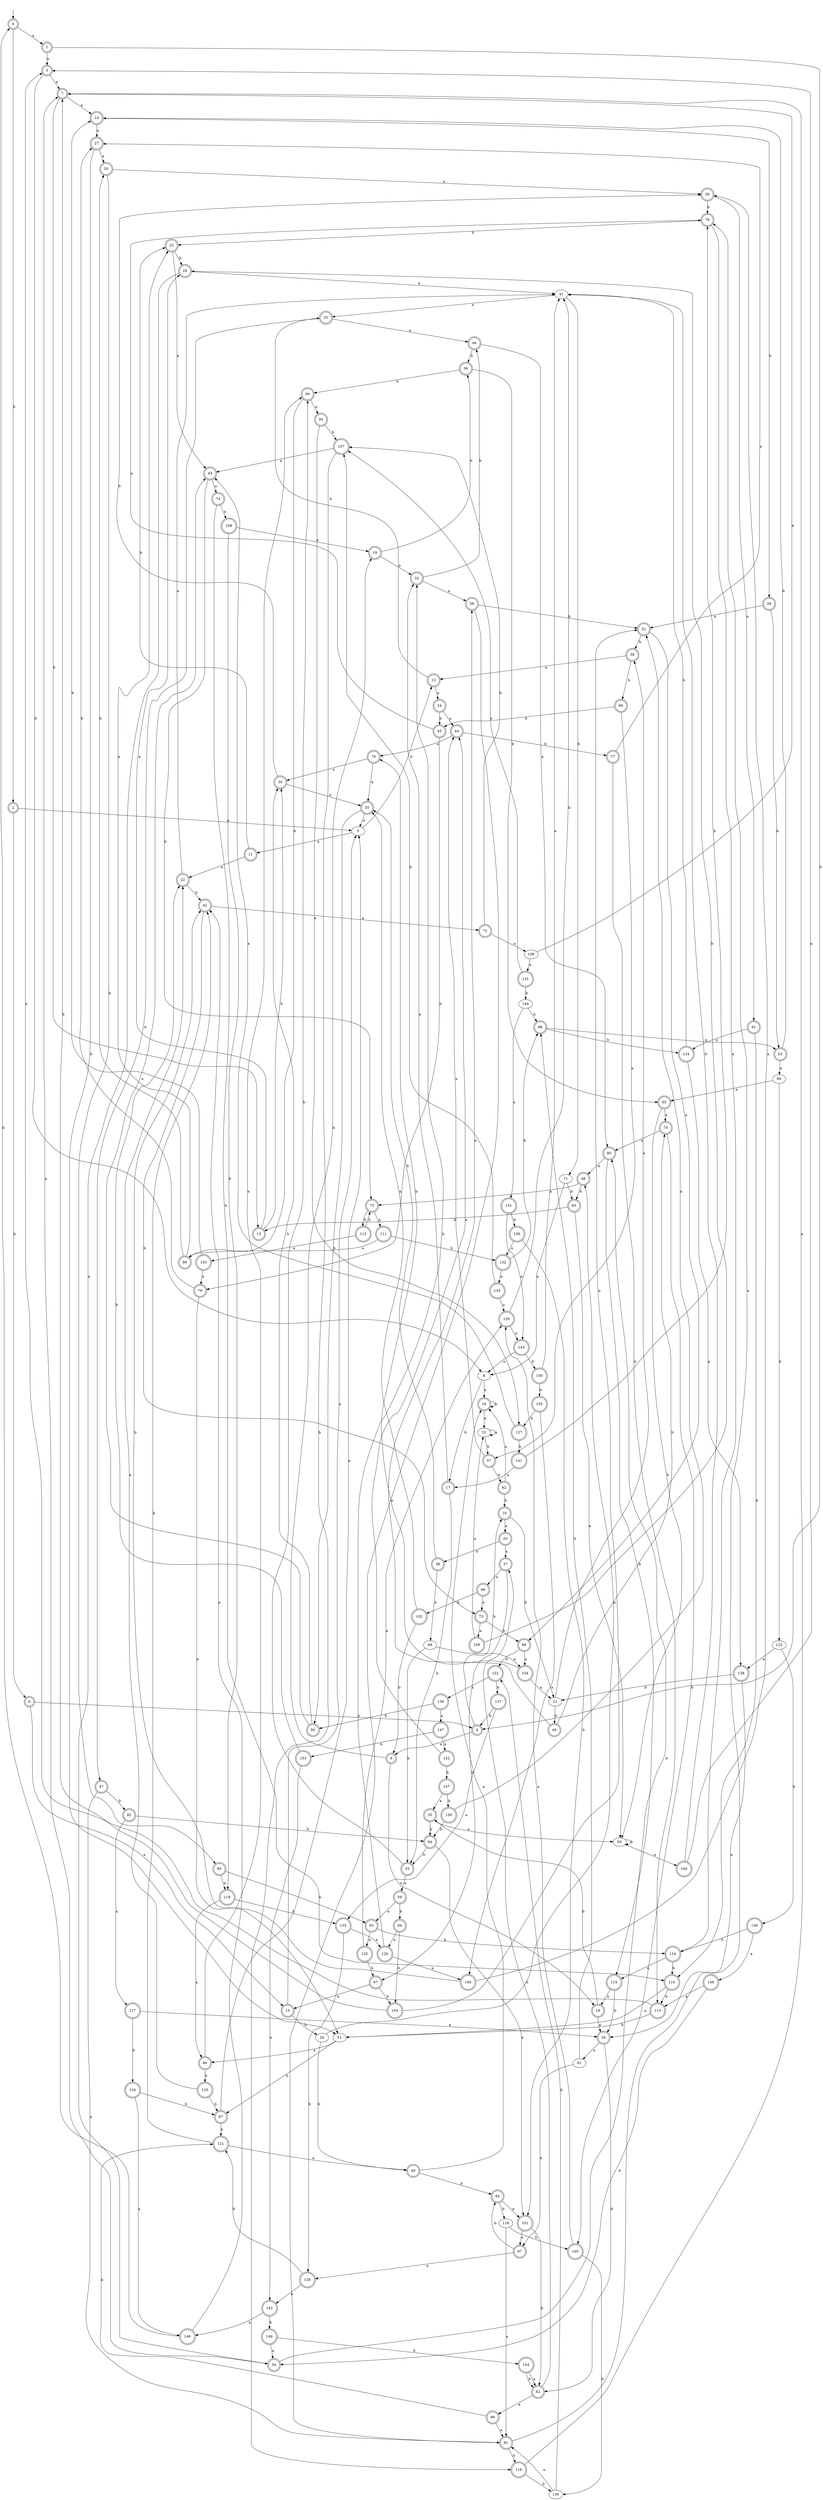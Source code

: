 digraph RandomDFA {
  __start0 [label="", shape=none];
  __start0 -> 0 [label=""];
  0 [shape=circle] [shape=doublecircle]
  0 -> 1 [label="a"]
  0 -> 2 [label="b"]
  1 [shape=doublecircle]
  1 -> 3 [label="a"]
  1 -> 4 [label="b"]
  2 [shape=doublecircle]
  2 -> 5 [label="a"]
  2 -> 6 [label="b"]
  3 [shape=doublecircle]
  3 -> 7 [label="a"]
  3 -> 8 [label="b"]
  4 [shape=doublecircle]
  4 -> 9 [label="a"]
  4 -> 10 [label="b"]
  5
  5 -> 11 [label="a"]
  5 -> 12 [label="b"]
  6 [shape=doublecircle]
  6 -> 13 [label="a"]
  6 -> 4 [label="b"]
  7 [shape=doublecircle]
  7 -> 14 [label="a"]
  7 -> 15 [label="b"]
  8
  8 -> 16 [label="a"]
  8 -> 17 [label="b"]
  9 [shape=doublecircle]
  9 -> 18 [label="a"]
  9 -> 19 [label="b"]
  10 [shape=doublecircle]
  10 -> 20 [label="a"]
  10 -> 21 [label="b"]
  11 [shape=doublecircle]
  11 -> 22 [label="a"]
  11 -> 23 [label="b"]
  12 [shape=doublecircle]
  12 -> 24 [label="a"]
  12 -> 25 [label="b"]
  13 [shape=doublecircle]
  13 -> 5 [label="a"]
  13 -> 26 [label="b"]
  14 [shape=doublecircle]
  14 -> 27 [label="a"]
  14 -> 28 [label="b"]
  15 [shape=doublecircle]
  15 -> 29 [label="a"]
  15 -> 30 [label="b"]
  16 [shape=doublecircle]
  16 -> 31 [label="a"]
  16 -> 16 [label="b"]
  17 [shape=doublecircle]
  17 -> 32 [label="a"]
  17 -> 33 [label="b"]
  18 [shape=doublecircle]
  18 -> 34 [label="a"]
  18 -> 35 [label="b"]
  19 [shape=doublecircle]
  19 -> 32 [label="a"]
  19 -> 36 [label="b"]
  20 [shape=doublecircle]
  20 -> 37 [label="a"]
  20 -> 38 [label="b"]
  21
  21 -> 39 [label="a"]
  21 -> 40 [label="b"]
  22 [shape=doublecircle]
  22 -> 41 [label="a"]
  22 -> 42 [label="b"]
  23 [shape=doublecircle]
  23 -> 43 [label="a"]
  23 -> 29 [label="b"]
  24 [shape=doublecircle]
  24 -> 44 [label="a"]
  24 -> 45 [label="b"]
  25 [shape=doublecircle]
  25 -> 46 [label="a"]
  25 -> 47 [label="b"]
  26
  26 -> 48 [label="a"]
  26 -> 49 [label="b"]
  27 [shape=doublecircle]
  27 -> 50 [label="a"]
  27 -> 51 [label="b"]
  28 [shape=doublecircle]
  28 -> 52 [label="a"]
  28 -> 53 [label="b"]
  29 [shape=doublecircle]
  29 -> 54 [label="a"]
  29 -> 41 [label="b"]
  30 [shape=doublecircle]
  30 -> 55 [label="a"]
  30 -> 56 [label="b"]
  31
  31 -> 31 [label="a"]
  31 -> 57 [label="b"]
  32 [shape=doublecircle]
  32 -> 58 [label="a"]
  32 -> 46 [label="b"]
  33 [shape=doublecircle]
  33 -> 59 [label="a"]
  33 -> 60 [label="b"]
  34 [shape=doublecircle]
  34 -> 61 [label="a"]
  34 -> 62 [label="b"]
  35 [shape=doublecircle]
  35 -> 63 [label="a"]
  35 -> 64 [label="b"]
  36 [shape=doublecircle]
  36 -> 60 [label="a"]
  36 -> 65 [label="b"]
  37 [shape=doublecircle]
  37 -> 66 [label="a"]
  37 -> 67 [label="b"]
  38 [shape=doublecircle]
  38 -> 68 [label="a"]
  38 -> 55 [label="b"]
  39 [shape=doublecircle]
  39 -> 12 [label="a"]
  39 -> 69 [label="b"]
  40 [shape=doublecircle]
  40 -> 58 [label="a"]
  40 -> 70 [label="b"]
  41
  41 -> 25 [label="a"]
  41 -> 71 [label="b"]
  42 [shape=doublecircle]
  42 -> 72 [label="a"]
  42 -> 73 [label="b"]
  43 [shape=doublecircle]
  43 -> 74 [label="a"]
  43 -> 75 [label="b"]
  44 [shape=doublecircle]
  44 -> 76 [label="a"]
  44 -> 77 [label="b"]
  45 [shape=doublecircle]
  45 -> 78 [label="a"]
  45 -> 79 [label="b"]
  46 [shape=doublecircle]
  46 -> 80 [label="a"]
  46 -> 36 [label="b"]
  47 [shape=doublecircle]
  47 -> 81 [label="a"]
  47 -> 82 [label="b"]
  48 [shape=doublecircle]
  48 -> 75 [label="a"]
  48 -> 83 [label="b"]
  49 [shape=doublecircle]
  49 -> 16 [label="a"]
  49 -> 84 [label="b"]
  50 [shape=doublecircle]
  50 -> 56 [label="a"]
  50 -> 85 [label="b"]
  51
  51 -> 86 [label="a"]
  51 -> 87 [label="b"]
  52 [shape=doublecircle]
  52 -> 88 [label="a"]
  52 -> 39 [label="b"]
  53 [shape=doublecircle]
  53 -> 89 [label="a"]
  53 -> 14 [label="b"]
  54 [shape=doublecircle]
  54 -> 7 [label="a"]
  54 -> 80 [label="b"]
  55 [shape=doublecircle]
  55 -> 5 [label="a"]
  55 -> 90 [label="b"]
  56 [shape=doublecircle]
  56 -> 91 [label="a"]
  56 -> 78 [label="b"]
  57 [shape=doublecircle]
  57 -> 44 [label="a"]
  57 -> 92 [label="b"]
  58 [shape=doublecircle]
  58 -> 81 [label="a"]
  58 -> 52 [label="b"]
  59 [shape=doublecircle]
  59 -> 93 [label="a"]
  59 -> 94 [label="b"]
  60 [shape=doublecircle]
  60 -> 95 [label="a"]
  60 -> 96 [label="b"]
  61
  61 -> 97 [label="a"]
  61 -> 98 [label="b"]
  62 [shape=doublecircle]
  62 -> 99 [label="a"]
  62 -> 37 [label="b"]
  63
  63 -> 100 [label="a"]
  63 -> 63 [label="b"]
  64 [shape=doublecircle]
  64 -> 101 [label="a"]
  64 -> 33 [label="b"]
  65 [shape=doublecircle]
  65 -> 70 [label="a"]
  65 -> 63 [label="b"]
  66 [shape=doublecircle]
  66 -> 73 [label="a"]
  66 -> 102 [label="b"]
  67 [shape=doublecircle]
  67 -> 13 [label="a"]
  67 -> 103 [label="b"]
  68
  68 -> 104 [label="a"]
  68 -> 33 [label="b"]
  69 [shape=doublecircle]
  69 -> 57 [label="a"]
  69 -> 45 [label="b"]
  70 [shape=doublecircle]
  70 -> 80 [label="a"]
  70 -> 105 [label="b"]
  71
  71 -> 8 [label="a"]
  71 -> 83 [label="b"]
  72 [shape=doublecircle]
  72 -> 106 [label="a"]
  72 -> 107 [label="b"]
  73 [shape=doublecircle]
  73 -> 108 [label="a"]
  73 -> 88 [label="b"]
  74 [shape=doublecircle]
  74 -> 109 [label="a"]
  74 -> 110 [label="b"]
  75 [shape=doublecircle]
  75 -> 111 [label="a"]
  75 -> 112 [label="b"]
  76 [shape=doublecircle]
  76 -> 30 [label="a"]
  76 -> 55 [label="b"]
  77 [shape=doublecircle]
  77 -> 27 [label="a"]
  77 -> 113 [label="b"]
  78 [shape=doublecircle]
  78 -> 114 [label="a"]
  78 -> 23 [label="b"]
  79 [shape=doublecircle]
  79 -> 51 [label="a"]
  79 -> 27 [label="b"]
  80 [shape=doublecircle]
  80 -> 48 [label="a"]
  80 -> 115 [label="b"]
  81 [shape=doublecircle]
  81 -> 78 [label="a"]
  81 -> 116 [label="b"]
  82 [shape=doublecircle]
  82 -> 117 [label="a"]
  82 -> 64 [label="b"]
  83 [shape=doublecircle]
  83 -> 63 [label="a"]
  83 -> 15 [label="b"]
  84 [shape=doublecircle]
  84 -> 101 [label="a"]
  84 -> 118 [label="b"]
  85 [shape=doublecircle]
  85 -> 119 [label="a"]
  85 -> 93 [label="b"]
  86 [shape=doublecircle]
  86 -> 60 [label="a"]
  86 -> 120 [label="b"]
  87 [shape=doublecircle]
  87 -> 5 [label="a"]
  87 -> 121 [label="b"]
  88 [shape=doublecircle]
  88 -> 104 [label="a"]
  88 -> 122 [label="b"]
  89
  89 -> 65 [label="a"]
  89 -> 123 [label="b"]
  90 [shape=doublecircle]
  90 -> 43 [label="a"]
  90 -> 30 [label="b"]
  91 [shape=doublecircle]
  91 -> 124 [label="a"]
  91 -> 110 [label="b"]
  92 [shape=doublecircle]
  92 -> 16 [label="a"]
  92 -> 10 [label="b"]
  93 [shape=doublecircle]
  93 -> 125 [label="a"]
  93 -> 114 [label="b"]
  94 [shape=doublecircle]
  94 -> 126 [label="a"]
  94 -> 103 [label="b"]
  95 [shape=doublecircle]
  95 -> 127 [label="a"]
  95 -> 107 [label="b"]
  96 [shape=doublecircle]
  96 -> 23 [label="a"]
  96 -> 50 [label="b"]
  97 [shape=doublecircle]
  97 -> 128 [label="a"]
  97 -> 84 [label="b"]
  98 [shape=doublecircle]
  98 -> 53 [label="a"]
  98 -> 124 [label="b"]
  99 [shape=doublecircle]
  99 -> 81 [label="a"]
  99 -> 121 [label="b"]
  100 [shape=doublecircle]
  100 -> 3 [label="a"]
  100 -> 41 [label="b"]
  101 [shape=doublecircle]
  101 -> 97 [label="a"]
  101 -> 62 [label="b"]
  102 [shape=doublecircle]
  102 -> 55 [label="a"]
  102 -> 9 [label="b"]
  103 [shape=doublecircle]
  103 -> 52 [label="a"]
  103 -> 7 [label="b"]
  104 [shape=doublecircle]
  104 -> 21 [label="a"]
  104 -> 76 [label="b"]
  105 [shape=doublecircle]
  105 -> 129 [label="a"]
  105 -> 130 [label="b"]
  106
  106 -> 131 [label="a"]
  106 -> 7 [label="b"]
  107 [shape=doublecircle]
  107 -> 43 [label="a"]
  107 -> 116 [label="b"]
  108 [shape=doublecircle]
  108 -> 31 [label="a"]
  108 -> 29 [label="b"]
  109 [shape=doublecircle]
  109 -> 19 [label="a"]
  109 -> 119 [label="b"]
  110 [shape=doublecircle]
  110 -> 51 [label="a"]
  110 -> 113 [label="b"]
  111 [shape=doublecircle]
  111 -> 96 [label="a"]
  111 -> 132 [label="b"]
  112 [shape=doublecircle]
  112 -> 133 [label="a"]
  112 -> 75 [label="b"]
  113 [shape=doublecircle]
  113 -> 3 [label="a"]
  113 -> 51 [label="b"]
  114 [shape=doublecircle]
  114 -> 115 [label="a"]
  114 -> 110 [label="b"]
  115 [shape=doublecircle]
  115 -> 18 [label="a"]
  115 -> 34 [label="b"]
  116 [shape=doublecircle]
  116 -> 7 [label="a"]
  116 -> 130 [label="b"]
  117 [shape=doublecircle]
  117 -> 34 [label="a"]
  117 -> 134 [label="b"]
  118
  118 -> 81 [label="a"]
  118 -> 105 [label="b"]
  119 [shape=doublecircle]
  119 -> 86 [label="a"]
  119 -> 135 [label="b"]
  120 [shape=doublecircle]
  120 -> 22 [label="a"]
  120 -> 87 [label="b"]
  121 [shape=doublecircle]
  121 -> 49 [label="a"]
  121 -> 42 [label="b"]
  122 [shape=doublecircle]
  122 -> 136 [label="a"]
  122 -> 137 [label="b"]
  123
  123 -> 138 [label="a"]
  123 -> 139 [label="b"]
  124 [shape=doublecircle]
  124 -> 138 [label="a"]
  124 -> 41 [label="b"]
  125 [shape=doublecircle]
  125 -> 129 [label="a"]
  125 -> 67 [label="b"]
  126 [shape=doublecircle]
  126 -> 140 [label="a"]
  126 -> 32 [label="b"]
  127 [shape=doublecircle]
  127 -> 43 [label="a"]
  127 -> 141 [label="b"]
  128 [shape=doublecircle]
  128 -> 142 [label="a"]
  128 -> 121 [label="b"]
  129 [shape=doublecircle]
  129 -> 143 [label="a"]
  129 -> 41 [label="b"]
  130
  130 -> 81 [label="a"]
  130 -> 122 [label="b"]
  131 [shape=doublecircle]
  131 -> 107 [label="a"]
  131 -> 144 [label="b"]
  132 [shape=doublecircle]
  132 -> 145 [label="a"]
  132 -> 98 [label="b"]
  133 [shape=doublecircle]
  133 -> 79 [label="a"]
  133 -> 14 [label="b"]
  134 [shape=doublecircle]
  134 -> 146 [label="a"]
  134 -> 87 [label="b"]
  135 [shape=doublecircle]
  135 -> 126 [label="a"]
  135 -> 128 [label="b"]
  136 [shape=doublecircle]
  136 -> 147 [label="a"]
  136 -> 90 [label="b"]
  137 [shape=doublecircle]
  137 -> 135 [label="a"]
  137 -> 4 [label="b"]
  138 [shape=doublecircle]
  138 -> 34 [label="a"]
  138 -> 21 [label="b"]
  139 [shape=doublecircle]
  139 -> 148 [label="a"]
  139 -> 114 [label="b"]
  140 [shape=doublecircle]
  140 -> 56 [label="a"]
  140 -> 42 [label="b"]
  141 [shape=doublecircle]
  141 -> 17 [label="a"]
  141 -> 78 [label="b"]
  142 [shape=doublecircle]
  142 -> 146 [label="a"]
  142 -> 149 [label="b"]
  143 [shape=doublecircle]
  143 -> 8 [label="a"]
  143 -> 150 [label="b"]
  144
  144 -> 151 [label="a"]
  144 -> 98 [label="b"]
  145 [shape=doublecircle]
  145 -> 129 [label="a"]
  145 -> 107 [label="b"]
  146 [shape=doublecircle]
  146 -> 42 [label="a"]
  146 -> 0 [label="b"]
  147 [shape=doublecircle]
  147 -> 152 [label="a"]
  147 -> 153 [label="b"]
  148 [shape=doublecircle]
  148 -> 113 [label="a"]
  148 -> 54 [label="b"]
  149 [shape=doublecircle]
  149 -> 54 [label="a"]
  149 -> 154 [label="b"]
  150 [shape=doublecircle]
  150 -> 41 [label="a"]
  150 -> 155 [label="b"]
  151 [shape=doublecircle]
  151 -> 143 [label="a"]
  151 -> 156 [label="b"]
  152 [shape=doublecircle]
  152 -> 44 [label="a"]
  152 -> 157 [label="b"]
  153 [shape=doublecircle]
  153 -> 142 [label="a"]
  153 -> 22 [label="b"]
  154 [shape=doublecircle]
  154 -> 62 [label="a"]
  154 -> 62 [label="b"]
  155 [shape=doublecircle]
  155 -> 140 [label="a"]
  155 -> 127 [label="b"]
  156 [shape=doublecircle]
  156 -> 132 [label="a"]
  156 -> 101 [label="b"]
  157 [shape=doublecircle]
  157 -> 35 [label="a"]
  157 -> 158 [label="b"]
  158 [shape=doublecircle]
  158 -> 52 [label="a"]
  158 -> 64 [label="b"]
}
